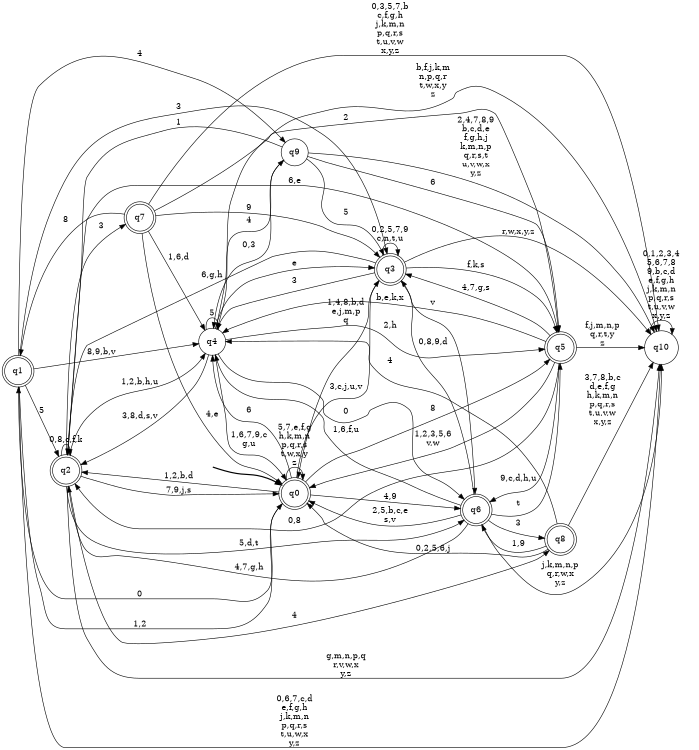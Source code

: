 digraph BlueStar {
__start0 [style = invis, shape = none, label = "", width = 0, height = 0];

rankdir=LR;
size="8,5";

s0 [style="rounded,filled", color="black", fillcolor="white" shape="doublecircle", label="q0"];
s1 [style="rounded,filled", color="black", fillcolor="white" shape="doublecircle", label="q1"];
s2 [style="rounded,filled", color="black", fillcolor="white" shape="doublecircle", label="q2"];
s3 [style="rounded,filled", color="black", fillcolor="white" shape="doublecircle", label="q3"];
s4 [style="filled", color="black", fillcolor="white" shape="circle", label="q4"];
s5 [style="rounded,filled", color="black", fillcolor="white" shape="doublecircle", label="q5"];
s6 [style="rounded,filled", color="black", fillcolor="white" shape="doublecircle", label="q6"];
s7 [style="rounded,filled", color="black", fillcolor="white" shape="doublecircle", label="q7"];
s8 [style="rounded,filled", color="black", fillcolor="white" shape="doublecircle", label="q8"];
s9 [style="filled", color="black", fillcolor="white" shape="circle", label="q9"];
s10 [style="filled", color="black", fillcolor="white" shape="circle", label="q10"];
subgraph cluster_main { 
	graph [pad=".75", ranksep="0.15", nodesep="0.15"];
	 style=invis; 
	__start0 -> s0 [penwidth=2];
}
s0 -> s0 [label="5,7,e,f,g\nh,k,m,n\np,q,r,s\nt,w,x,y\nz"];
s0 -> s1 [label="0"];
s0 -> s2 [label="1,2,b,d"];
s0 -> s3 [label="3,c,j,u,v"];
s0 -> s4 [label="6"];
s0 -> s5 [label="8"];
s0 -> s6 [label="4,9"];
s1 -> s0 [label="1,2"];
s1 -> s2 [label="5"];
s1 -> s3 [label="3"];
s1 -> s4 [label="8,9,b,v"];
s1 -> s9 [label="4"];
s1 -> s10 [label="0,6,7,c,d\ne,f,g,h\nj,k,m,n\np,q,r,s\nt,u,w,x\ny,z"];
s2 -> s0 [label="7,9,j,s"];
s2 -> s2 [label="0,8,c,f,k"];
s2 -> s4 [label="1,2,b,h,u"];
s2 -> s5 [label="6,e"];
s2 -> s6 [label="5,d,t"];
s2 -> s7 [label="3"];
s2 -> s8 [label="4"];
s2 -> s10 [label="g,m,n,p,q\nr,v,w,x\ny,z"];
s3 -> s0 [label="1,4,8,b,d\ne,j,m,p\nq"];
s3 -> s2 [label="6,g,h"];
s3 -> s3 [label="0,2,5,7,9\nc,n,t,u"];
s3 -> s4 [label="3"];
s3 -> s5 [label="f,k,s"];
s3 -> s6 [label="v"];
s3 -> s10 [label="r,w,x,y,z"];
s4 -> s0 [label="1,6,7,9,c\ng,u"];
s4 -> s2 [label="3,8,d,s,v"];
s4 -> s3 [label="e"];
s4 -> s4 [label="5"];
s4 -> s5 [label="2,h"];
s4 -> s6 [label="0"];
s4 -> s9 [label="4"];
s4 -> s10 [label="b,f,j,k,m\nn,p,q,r\nt,w,x,y\nz"];
s5 -> s0 [label="1,2,3,5,6\nv,w"];
s5 -> s2 [label="0,8"];
s5 -> s3 [label="4,7,g,s"];
s5 -> s4 [label="b,e,k,x"];
s5 -> s6 [label="9,c,d,h,u"];
s5 -> s10 [label="f,j,m,n,p\nq,r,t,y\nz"];
s6 -> s0 [label="2,5,b,c,e\ns,v"];
s6 -> s2 [label="4,7,g,h"];
s6 -> s3 [label="0,8,9,d"];
s6 -> s4 [label="1,6,f,u"];
s6 -> s5 [label="t"];
s6 -> s8 [label="3"];
s6 -> s10 [label="j,k,m,n,p\nq,r,w,x\ny,z"];
s7 -> s0 [label="4,e"];
s7 -> s1 [label="8"];
s7 -> s3 [label="9"];
s7 -> s4 [label="1,6,d"];
s7 -> s5 [label="2"];
s7 -> s10 [label="0,3,5,7,b\nc,f,g,h\nj,k,m,n\np,q,r,s\nt,u,v,w\nx,y,z"];
s8 -> s0 [label="0,2,5,6,j"];
s8 -> s4 [label="4"];
s8 -> s6 [label="1,9"];
s8 -> s10 [label="3,7,8,b,c\nd,e,f,g\nh,k,m,n\np,q,r,s\nt,u,v,w\nx,y,z"];
s9 -> s2 [label="1"];
s9 -> s3 [label="5"];
s9 -> s4 [label="0,3"];
s9 -> s5 [label="6"];
s9 -> s10 [label="2,4,7,8,9\nb,c,d,e\nf,g,h,j\nk,m,n,p\nq,r,s,t\nu,v,w,x\ny,z"];
s10 -> s10 [label="0,1,2,3,4\n5,6,7,8\n9,b,c,d\ne,f,g,h\nj,k,m,n\np,q,r,s\nt,u,v,w\nx,y,z"];

}
